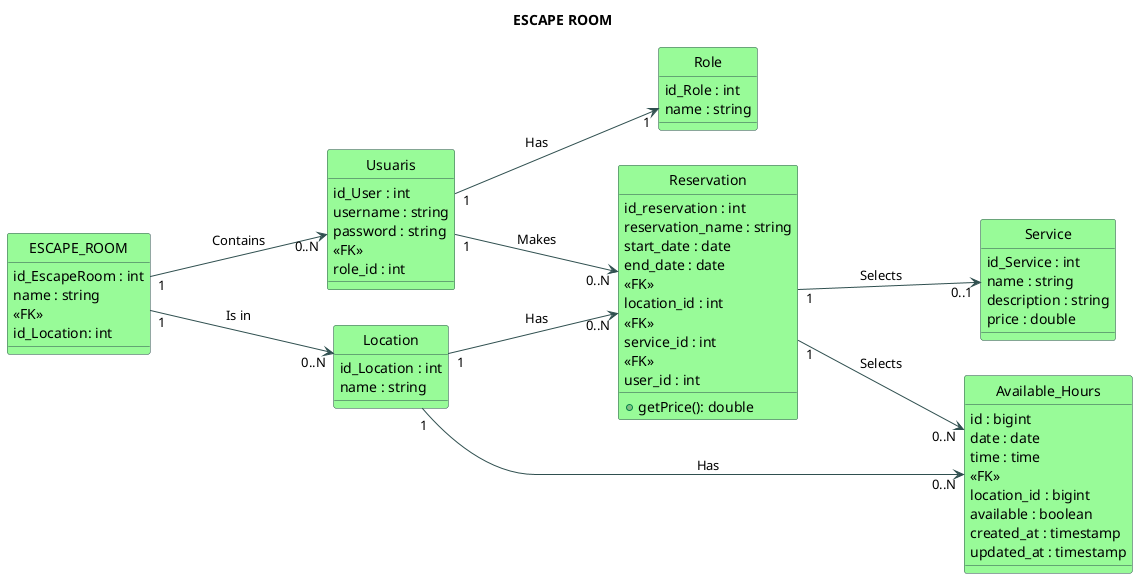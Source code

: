 @startuml EscapeRoomDiagram

skinparam class {
    BackgroundColor PaleGreen
    BorderColor DarkSlateGray
    ArrowColor DarkSlateGray
}

hide circle
left to right direction
title ESCAPE ROOM

class ESCAPE_ROOM {
    id_EscapeRoom : int
    name : string
    <<FK>>
    id_Location: int
}

class Usuaris{
    id_User : int
    username : string 
    password : string
    <<FK>>
    role_id : int
}

class Role{
    id_Role : int
    name : string
}

class Reservation {
    id_reservation : int
    reservation_name : string
    start_date : date
    end_date : date
    <<FK>>
    location_id : int
    <<FK>>
    service_id : int
    <<FK>>
    user_id : int  
    + getPrice(): double
}

class Location {
    id_Location : int
    name : string
}

class Available_Hours {
    id : bigint
    date : date
    time : time
    <<FK>>
    location_id : bigint
    available : boolean
    created_at : timestamp
    updated_at : timestamp
}

class Service {
    id_Service : int
    name : string
    description : string
    price : double
}

ESCAPE_ROOM "1" ---> "0..N" Usuaris : Contains
Usuaris "1" ---> "1" Role : Has
Usuaris "1" --> "0..N" Reservation : Makes

ESCAPE_ROOM "1" ---> "0..N" Location : Is in

Reservation "1" ---> "0..N" Available_Hours : Selects
Location "1" ---> "0..N" Available_Hours : Has

Reservation "1" ---> "0..1" Service : Selects

Location "1" ---> "0..N" Reservation : Has
@enduml
